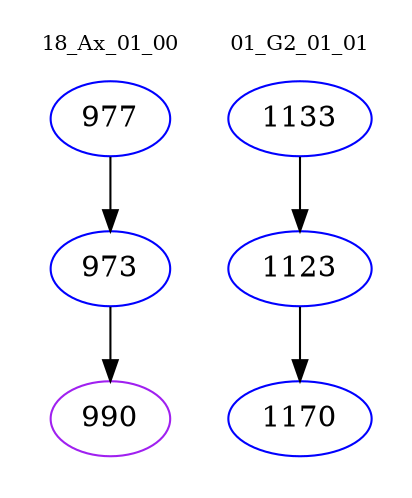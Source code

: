 digraph{
subgraph cluster_0 {
color = white
label = "18_Ax_01_00";
fontsize=10;
T0_977 [label="977", color="blue"]
T0_977 -> T0_973 [color="black"]
T0_973 [label="973", color="blue"]
T0_973 -> T0_990 [color="black"]
T0_990 [label="990", color="purple"]
}
subgraph cluster_1 {
color = white
label = "01_G2_01_01";
fontsize=10;
T1_1133 [label="1133", color="blue"]
T1_1133 -> T1_1123 [color="black"]
T1_1123 [label="1123", color="blue"]
T1_1123 -> T1_1170 [color="black"]
T1_1170 [label="1170", color="blue"]
}
}
